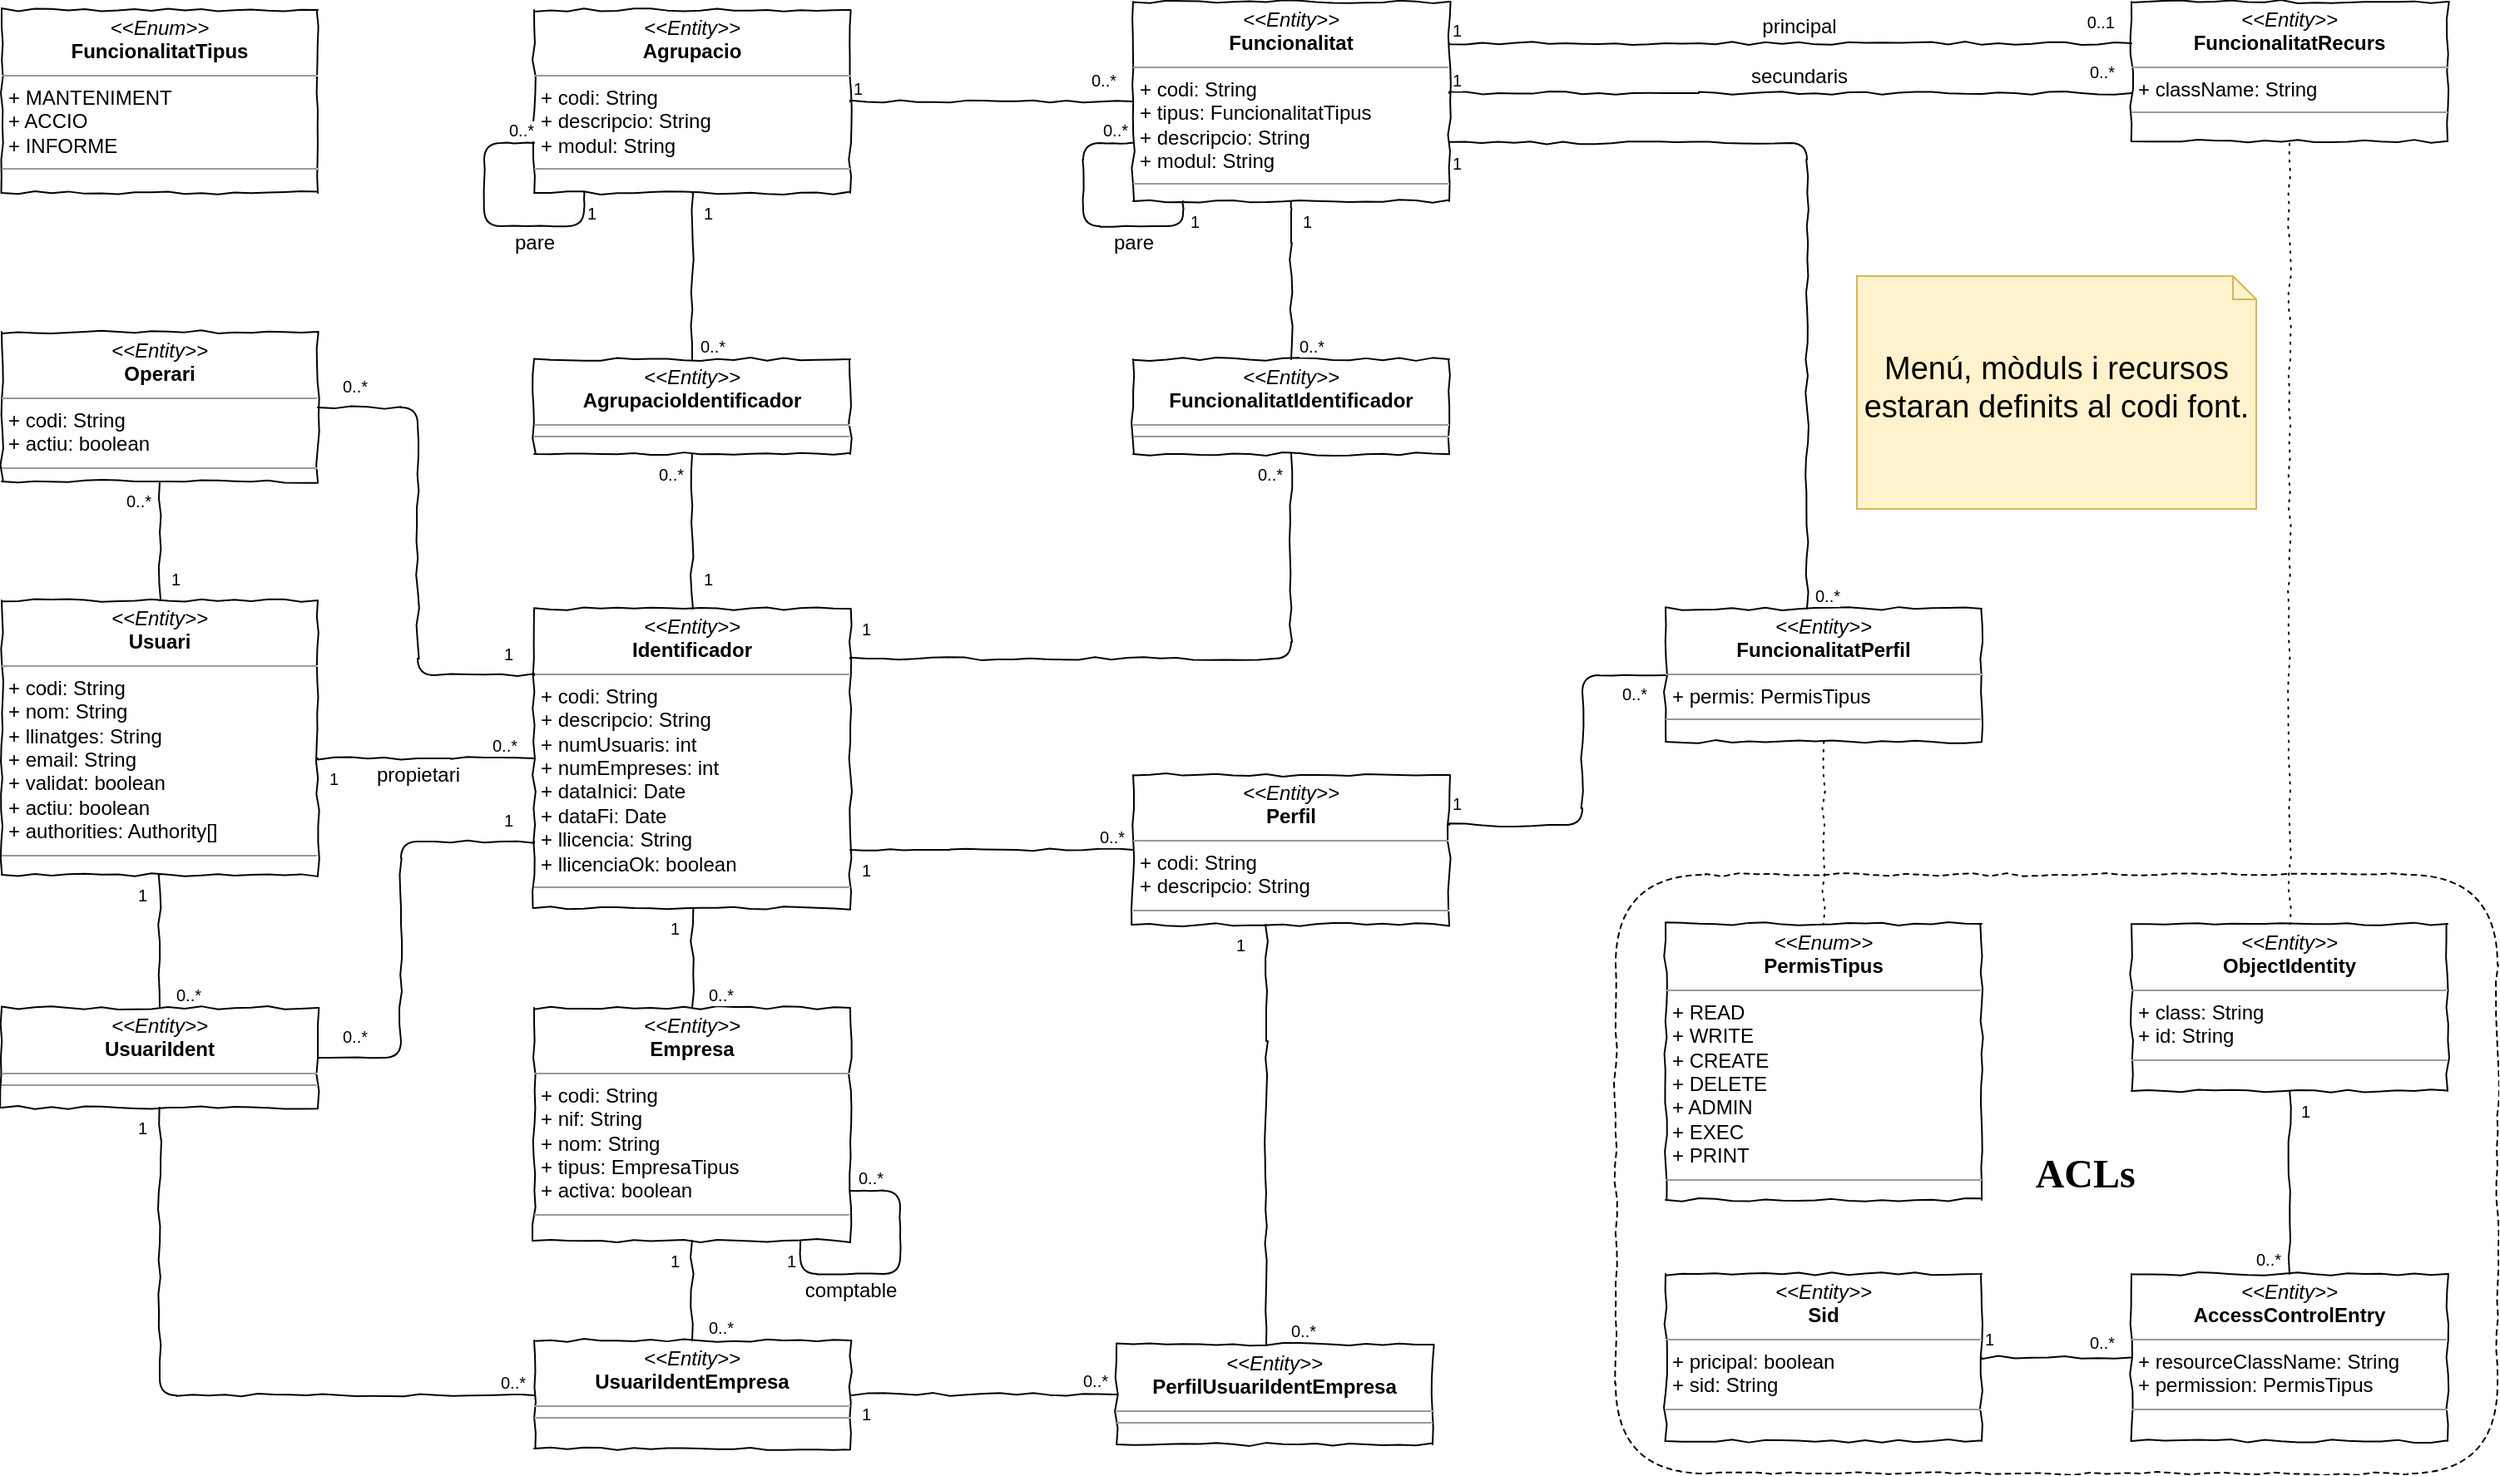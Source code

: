 <mxfile version="12.6.2" type="device"><diagram id="xfc7r5prW2ZypIw39x2U" name="Page-1"><mxGraphModel dx="2249" dy="781" grid="1" gridSize="10" guides="1" tooltips="1" connect="1" arrows="1" fold="1" page="1" pageScale="1" pageWidth="827" pageHeight="1169" math="0" shadow="0"><root><mxCell id="0"/><mxCell id="1" parent="0"/><mxCell id="cN6ganGI-qiVZVaM_tZB-83" value="&lt;div style=&quot;font-size: 24px&quot;&gt;&lt;font style=&quot;font-size: 24px&quot;&gt;&lt;b&gt;&lt;font style=&quot;font-size: 24px&quot; face=&quot;Verdana&quot;&gt;&amp;nbsp;&amp;nbsp;&amp;nbsp;&amp;nbsp;&amp;nbsp; ACLs&lt;/font&gt;&lt;/b&gt;&lt;/font&gt;&lt;/div&gt;" style="rounded=1;whiteSpace=wrap;html=1;comic=1;fillColor=none;dashed=1;rotation=0;" parent="1" vertex="1"><mxGeometry x="410" y="560" width="530" height="360" as="geometry"/></mxCell><mxCell id="cN6ganGI-qiVZVaM_tZB-6" value="&lt;p style=&quot;margin: 0px ; margin-top: 4px ; text-align: center&quot;&gt;&lt;i&gt;&amp;lt;&amp;lt;Entity&amp;gt;&amp;gt;&lt;/i&gt;&lt;br&gt;&lt;b&gt;ObjectIdentity&lt;/b&gt;&lt;/p&gt;&lt;hr size=&quot;1&quot;&gt;&lt;p style=&quot;margin: 0px ; margin-left: 4px&quot;&gt;+ class: String&lt;/p&gt;&lt;p style=&quot;margin: 0px ; margin-left: 4px&quot;&gt;+ id: String&lt;/p&gt;&lt;hr size=&quot;1&quot;&gt;" style="verticalAlign=top;align=left;overflow=fill;fontSize=12;fontFamily=Helvetica;html=1;comic=1;" parent="1" vertex="1"><mxGeometry x="720" y="589.5" width="190" height="100.5" as="geometry"/></mxCell><mxCell id="cN6ganGI-qiVZVaM_tZB-7" value="&lt;p style=&quot;margin: 0px ; margin-top: 4px ; text-align: center&quot;&gt;&lt;i&gt;&amp;lt;&amp;lt;Enum&amp;gt;&amp;gt;&lt;/i&gt;&lt;br&gt;&lt;b&gt;PermisTipus&lt;/b&gt;&lt;/p&gt;&lt;hr size=&quot;1&quot;&gt;&lt;p style=&quot;margin: 0px ; margin-left: 4px&quot;&gt;+ READ&lt;/p&gt;&lt;p style=&quot;margin: 0px ; margin-left: 4px&quot;&gt;+ WRITE&lt;/p&gt;&lt;p style=&quot;margin: 0px ; margin-left: 4px&quot;&gt;+ CREATE&lt;/p&gt;&lt;p style=&quot;margin: 0px ; margin-left: 4px&quot;&gt;+ DELETE&lt;/p&gt;&lt;p style=&quot;margin: 0px ; margin-left: 4px&quot;&gt;+ ADMIN&lt;br&gt;&lt;/p&gt;&lt;p style=&quot;margin: 0px ; margin-left: 4px&quot;&gt;+ EXEC&lt;/p&gt;&lt;p style=&quot;margin: 0px ; margin-left: 4px&quot;&gt;+ PRINT&lt;/p&gt;&lt;hr size=&quot;1&quot;&gt;" style="verticalAlign=top;align=left;overflow=fill;fontSize=12;fontFamily=Helvetica;html=1;comic=1;" parent="1" vertex="1"><mxGeometry x="440" y="589.5" width="190" height="166" as="geometry"/></mxCell><mxCell id="cN6ganGI-qiVZVaM_tZB-16" value="&lt;p style=&quot;margin: 0px ; margin-top: 4px ; text-align: center&quot;&gt;&lt;i&gt;&amp;lt;&amp;lt;Entity&amp;gt;&amp;gt;&lt;/i&gt;&lt;br&gt;&lt;b&gt;Perfil&lt;/b&gt;&lt;/p&gt;&lt;hr size=&quot;1&quot;&gt;&lt;p style=&quot;margin: 0px ; margin-left: 4px&quot;&gt;+ codi: String&lt;br&gt;+ descripcio: String&lt;/p&gt;&lt;hr size=&quot;1&quot;&gt;" style="verticalAlign=top;align=left;overflow=fill;fontSize=12;fontFamily=Helvetica;html=1;comic=1;" parent="1" vertex="1"><mxGeometry x="120" y="500" width="190" height="90" as="geometry"/></mxCell><mxCell id="cN6ganGI-qiVZVaM_tZB-17" value="&lt;p style=&quot;margin: 0px ; margin-top: 4px ; text-align: center&quot;&gt;&lt;i&gt;&amp;lt;&amp;lt;Entity&amp;gt;&amp;gt;&lt;/i&gt;&lt;br&gt;&lt;b&gt;Identificador&lt;br&gt;&lt;/b&gt;&lt;/p&gt;&lt;hr size=&quot;1&quot;&gt;&lt;p style=&quot;margin: 0px ; margin-left: 4px&quot;&gt;+ codi: String&lt;br&gt;+ descripcio: String&lt;/p&gt;&lt;p style=&quot;margin: 0px ; margin-left: 4px&quot;&gt;+ numUsuaris: int&lt;/p&gt;&lt;p style=&quot;margin: 0px ; margin-left: 4px&quot;&gt;+ numEmpreses: int&lt;/p&gt;&lt;p style=&quot;margin: 0px ; margin-left: 4px&quot;&gt;+ dataInici: Date&lt;/p&gt;&lt;p style=&quot;margin: 0px ; margin-left: 4px&quot;&gt;+ dataFi: Date&lt;/p&gt;&lt;p style=&quot;margin: 0px ; margin-left: 4px&quot;&gt;+ llicencia: String&lt;/p&gt;&lt;p style=&quot;margin: 0px ; margin-left: 4px&quot;&gt;+ llicenciaOk: boolean&lt;br&gt;&lt;/p&gt;&lt;hr size=&quot;1&quot;&gt;" style="verticalAlign=top;align=left;overflow=fill;fontSize=12;fontFamily=Helvetica;html=1;comic=1;" parent="1" vertex="1"><mxGeometry x="-240" y="400" width="190" height="180" as="geometry"/></mxCell><mxCell id="cN6ganGI-qiVZVaM_tZB-18" value="" style="endArrow=none;html=1;edgeStyle=orthogonalEdgeStyle;comic=1;" parent="1" source="cN6ganGI-qiVZVaM_tZB-17" target="cN6ganGI-qiVZVaM_tZB-16" edge="1"><mxGeometry relative="1" as="geometry"><mxPoint x="585" y="450" as="sourcePoint"/><mxPoint x="585" y="572" as="targetPoint"/><Array as="points"><mxPoint y="545"/><mxPoint y="545"/></Array></mxGeometry></mxCell><mxCell id="cN6ganGI-qiVZVaM_tZB-19" value="1" style="resizable=0;html=1;align=left;verticalAlign=bottom;labelBackgroundColor=#ffffff;fontSize=10;" parent="cN6ganGI-qiVZVaM_tZB-18" connectable="0" vertex="1"><mxGeometry x="-1" relative="1" as="geometry"><mxPoint x="5" y="20" as="offset"/></mxGeometry></mxCell><mxCell id="cN6ganGI-qiVZVaM_tZB-20" value="0..*" style="resizable=0;html=1;align=right;verticalAlign=bottom;labelBackgroundColor=#ffffff;fontSize=10;" parent="cN6ganGI-qiVZVaM_tZB-18" connectable="0" vertex="1"><mxGeometry x="1" relative="1" as="geometry"><mxPoint x="-5" as="offset"/></mxGeometry></mxCell><mxCell id="cN6ganGI-qiVZVaM_tZB-24" value="&lt;p style=&quot;margin: 0px ; margin-top: 4px ; text-align: center&quot;&gt;&lt;i&gt;&amp;lt;&amp;lt;Entity&amp;gt;&amp;gt;&lt;/i&gt;&lt;br&gt;&lt;b&gt;Usuari&lt;br&gt;&lt;/b&gt;&lt;/p&gt;&lt;hr size=&quot;1&quot;&gt;&lt;p style=&quot;margin: 0px ; margin-left: 4px&quot;&gt;+ codi: String&lt;/p&gt;&lt;p style=&quot;margin: 0px ; margin-left: 4px&quot;&gt;+ nom: String&lt;/p&gt;&lt;p style=&quot;margin: 0px ; margin-left: 4px&quot;&gt;+ llinatges: String&lt;/p&gt;&lt;p style=&quot;margin: 0px ; margin-left: 4px&quot;&gt;+ email: String&lt;/p&gt;&lt;p style=&quot;margin: 0px ; margin-left: 4px&quot;&gt;+ validat: boolean&lt;/p&gt;&lt;p style=&quot;margin: 0px ; margin-left: 4px&quot;&gt;+ actiu: boolean&lt;/p&gt;&lt;p style=&quot;margin: 0px ; margin-left: 4px&quot;&gt;+ authorities: Authority[]&lt;br&gt;&lt;/p&gt;&lt;hr size=&quot;1&quot;&gt;" style="verticalAlign=top;align=left;overflow=fill;fontSize=12;fontFamily=Helvetica;html=1;comic=1;" parent="1" vertex="1"><mxGeometry x="-560" y="395" width="190" height="165" as="geometry"/></mxCell><mxCell id="cN6ganGI-qiVZVaM_tZB-29" value="&lt;p style=&quot;margin: 0px ; margin-top: 4px ; text-align: center&quot;&gt;&lt;i&gt;&amp;lt;&amp;lt;Entity&amp;gt;&amp;gt;&lt;/i&gt;&lt;br&gt;&lt;b&gt;Empresa&lt;br&gt;&lt;/b&gt;&lt;/p&gt;&lt;hr size=&quot;1&quot;&gt;&lt;p style=&quot;margin: 0px ; margin-left: 4px&quot;&gt;+ codi: String&lt;br&gt;+ nif: String&lt;/p&gt;&lt;p style=&quot;margin: 0px ; margin-left: 4px&quot;&gt;+ nom: String&lt;/p&gt;&lt;p style=&quot;margin: 0px ; margin-left: 4px&quot;&gt;+ tipus: EmpresaTipus&lt;br&gt;&lt;/p&gt;&lt;p style=&quot;margin: 0px ; margin-left: 4px&quot;&gt;+ activa: boolean&lt;br&gt;&lt;/p&gt;&lt;hr size=&quot;1&quot;&gt;" style="verticalAlign=top;align=left;overflow=fill;fontSize=12;fontFamily=Helvetica;html=1;comic=1;" parent="1" vertex="1"><mxGeometry x="-240" y="640" width="190" height="140" as="geometry"/></mxCell><mxCell id="cN6ganGI-qiVZVaM_tZB-30" value="" style="endArrow=none;html=1;edgeStyle=orthogonalEdgeStyle;comic=1;" parent="1" source="cN6ganGI-qiVZVaM_tZB-17" target="cN6ganGI-qiVZVaM_tZB-29" edge="1"><mxGeometry relative="1" as="geometry"><mxPoint x="545" y="450" as="sourcePoint"/><mxPoint x="545" y="572" as="targetPoint"/></mxGeometry></mxCell><mxCell id="cN6ganGI-qiVZVaM_tZB-31" value="1" style="resizable=0;html=1;align=left;verticalAlign=bottom;labelBackgroundColor=#ffffff;fontSize=10;" parent="cN6ganGI-qiVZVaM_tZB-30" connectable="0" vertex="1"><mxGeometry x="-1" relative="1" as="geometry"><mxPoint x="-15" y="20" as="offset"/></mxGeometry></mxCell><mxCell id="cN6ganGI-qiVZVaM_tZB-32" value="0..*" style="resizable=0;html=1;align=right;verticalAlign=bottom;labelBackgroundColor=#ffffff;fontSize=10;" parent="cN6ganGI-qiVZVaM_tZB-30" connectable="0" vertex="1"><mxGeometry x="1" relative="1" as="geometry"><mxPoint x="25" as="offset"/></mxGeometry></mxCell><mxCell id="cN6ganGI-qiVZVaM_tZB-33" value="&lt;p style=&quot;margin: 0px ; margin-top: 4px ; text-align: center&quot;&gt;&lt;i&gt;&amp;lt;&amp;lt;Entity&amp;gt;&amp;gt;&lt;/i&gt;&lt;br&gt;&lt;b&gt;Usuari&lt;/b&gt;&lt;b&gt;&lt;b&gt;&lt;b&gt;Ident&lt;/b&gt;Empresa&lt;/b&gt;&lt;/b&gt;&lt;/p&gt;&lt;hr size=&quot;1&quot;&gt;&lt;hr size=&quot;1&quot;&gt;" style="verticalAlign=top;align=left;overflow=fill;fontSize=12;fontFamily=Helvetica;html=1;comic=1;" parent="1" vertex="1"><mxGeometry x="-240" y="840" width="190" height="65" as="geometry"/></mxCell><mxCell id="cN6ganGI-qiVZVaM_tZB-34" value="" style="endArrow=none;html=1;edgeStyle=orthogonalEdgeStyle;comic=1;" parent="1" source="cN6ganGI-qiVZVaM_tZB-24" target="cN6ganGI-qiVZVaM_tZB-53" edge="1"><mxGeometry relative="1" as="geometry"><mxPoint x="545" y="450" as="sourcePoint"/><mxPoint x="545" y="572" as="targetPoint"/><Array as="points"><mxPoint x="-480" y="410"/><mxPoint x="-480" y="410"/></Array></mxGeometry></mxCell><mxCell id="cN6ganGI-qiVZVaM_tZB-35" value="1" style="resizable=0;html=1;align=left;verticalAlign=bottom;labelBackgroundColor=#ffffff;fontSize=10;" parent="cN6ganGI-qiVZVaM_tZB-34" connectable="0" vertex="1"><mxGeometry x="-1" relative="1" as="geometry"><mxPoint x="-15" y="20" as="offset"/></mxGeometry></mxCell><mxCell id="cN6ganGI-qiVZVaM_tZB-36" value="0..*" style="resizable=0;html=1;align=right;verticalAlign=bottom;labelBackgroundColor=#ffffff;fontSize=10;" parent="cN6ganGI-qiVZVaM_tZB-34" connectable="0" vertex="1"><mxGeometry x="1" relative="1" as="geometry"><mxPoint x="25" as="offset"/></mxGeometry></mxCell><mxCell id="cN6ganGI-qiVZVaM_tZB-40" value="" style="endArrow=none;html=1;edgeStyle=orthogonalEdgeStyle;comic=1;" parent="1" source="cN6ganGI-qiVZVaM_tZB-16" target="oNeRrTfxQyP8RILjlZN--30" edge="1"><mxGeometry relative="1" as="geometry"><mxPoint x="130" y="975" as="sourcePoint"/><mxPoint x="545" y="640" as="targetPoint"/><Array as="points"><mxPoint x="390" y="530"/><mxPoint x="390" y="440"/></Array></mxGeometry></mxCell><mxCell id="cN6ganGI-qiVZVaM_tZB-41" value="1" style="resizable=0;html=1;align=left;verticalAlign=bottom;labelBackgroundColor=#ffffff;fontSize=10;" parent="cN6ganGI-qiVZVaM_tZB-40" connectable="0" vertex="1"><mxGeometry x="-1" relative="1" as="geometry"><mxPoint y="-5" as="offset"/></mxGeometry></mxCell><mxCell id="cN6ganGI-qiVZVaM_tZB-42" value="0..*" style="resizable=0;html=1;align=right;verticalAlign=bottom;labelBackgroundColor=#ffffff;fontSize=10;" parent="cN6ganGI-qiVZVaM_tZB-40" connectable="0" vertex="1"><mxGeometry x="1" relative="1" as="geometry"><mxPoint x="-10.5" y="19.5" as="offset"/></mxGeometry></mxCell><mxCell id="cN6ganGI-qiVZVaM_tZB-47" value="" style="endArrow=none;html=1;edgeStyle=orthogonalEdgeStyle;comic=1;" parent="1" source="cN6ganGI-qiVZVaM_tZB-16" target="cN6ganGI-qiVZVaM_tZB-81" edge="1"><mxGeometry relative="1" as="geometry"><mxPoint x="-95" y="820" as="sourcePoint"/><mxPoint x="215" y="840" as="targetPoint"/><Array as="points"><mxPoint x="200" y="650"/><mxPoint x="200" y="650"/></Array></mxGeometry></mxCell><mxCell id="cN6ganGI-qiVZVaM_tZB-48" value="1" style="resizable=0;html=1;align=left;verticalAlign=bottom;labelBackgroundColor=#ffffff;fontSize=10;" parent="cN6ganGI-qiVZVaM_tZB-47" connectable="0" vertex="1"><mxGeometry x="-1" relative="1" as="geometry"><mxPoint x="-20" y="20" as="offset"/></mxGeometry></mxCell><mxCell id="cN6ganGI-qiVZVaM_tZB-49" value="0..*" style="resizable=0;html=1;align=right;verticalAlign=bottom;labelBackgroundColor=#ffffff;fontSize=10;" parent="cN6ganGI-qiVZVaM_tZB-47" connectable="0" vertex="1"><mxGeometry x="1" relative="1" as="geometry"><mxPoint x="30" as="offset"/></mxGeometry></mxCell><mxCell id="cN6ganGI-qiVZVaM_tZB-53" value="&lt;p style=&quot;margin: 0px ; margin-top: 4px ; text-align: center&quot;&gt;&lt;i&gt;&amp;lt;&amp;lt;Entity&amp;gt;&amp;gt;&lt;/i&gt;&lt;br&gt;&lt;b&gt;Usuari&lt;/b&gt;&lt;b&gt;Ident&lt;/b&gt;&lt;/p&gt;&lt;hr size=&quot;1&quot;&gt;&lt;hr size=&quot;1&quot;&gt;" style="verticalAlign=top;align=left;overflow=fill;fontSize=12;fontFamily=Helvetica;html=1;comic=1;" parent="1" vertex="1"><mxGeometry x="-560" y="640" width="190" height="60" as="geometry"/></mxCell><mxCell id="cN6ganGI-qiVZVaM_tZB-54" value="" style="endArrow=none;html=1;edgeStyle=orthogonalEdgeStyle;comic=1;" parent="1" source="cN6ganGI-qiVZVaM_tZB-17" target="cN6ganGI-qiVZVaM_tZB-53" edge="1"><mxGeometry relative="1" as="geometry"><mxPoint x="-240" y="640" as="sourcePoint"/><mxPoint x="-300" y="590" as="targetPoint"/><Array as="points"><mxPoint x="-320" y="540"/><mxPoint x="-320" y="670"/></Array></mxGeometry></mxCell><mxCell id="cN6ganGI-qiVZVaM_tZB-55" value="1" style="resizable=0;html=1;align=left;verticalAlign=bottom;labelBackgroundColor=#ffffff;fontSize=10;" parent="cN6ganGI-qiVZVaM_tZB-54" connectable="0" vertex="1"><mxGeometry x="-1" relative="1" as="geometry"><mxPoint x="-20" y="-5" as="offset"/></mxGeometry></mxCell><mxCell id="cN6ganGI-qiVZVaM_tZB-56" value="0..*" style="resizable=0;html=1;align=right;verticalAlign=bottom;labelBackgroundColor=#ffffff;fontSize=10;" parent="cN6ganGI-qiVZVaM_tZB-54" connectable="0" vertex="1"><mxGeometry x="1" relative="1" as="geometry"><mxPoint x="30" y="-5" as="offset"/></mxGeometry></mxCell><mxCell id="cN6ganGI-qiVZVaM_tZB-57" value="" style="endArrow=none;html=1;edgeStyle=orthogonalEdgeStyle;comic=1;" parent="1" source="cN6ganGI-qiVZVaM_tZB-29" target="cN6ganGI-qiVZVaM_tZB-33" edge="1"><mxGeometry relative="1" as="geometry"><mxPoint x="-280" y="730" as="sourcePoint"/><mxPoint x="-445" y="510" as="targetPoint"/><Array as="points"/></mxGeometry></mxCell><mxCell id="cN6ganGI-qiVZVaM_tZB-58" value="1" style="resizable=0;html=1;align=left;verticalAlign=bottom;labelBackgroundColor=#ffffff;fontSize=10;" parent="cN6ganGI-qiVZVaM_tZB-57" connectable="0" vertex="1"><mxGeometry x="-1" relative="1" as="geometry"><mxPoint x="-15" y="20" as="offset"/></mxGeometry></mxCell><mxCell id="cN6ganGI-qiVZVaM_tZB-59" value="0..*" style="resizable=0;html=1;align=right;verticalAlign=bottom;labelBackgroundColor=#ffffff;fontSize=10;" parent="cN6ganGI-qiVZVaM_tZB-57" connectable="0" vertex="1"><mxGeometry x="1" relative="1" as="geometry"><mxPoint x="25" as="offset"/></mxGeometry></mxCell><mxCell id="cN6ganGI-qiVZVaM_tZB-60" value="" style="endArrow=none;html=1;edgeStyle=orthogonalEdgeStyle;comic=1;" parent="1" source="cN6ganGI-qiVZVaM_tZB-53" target="cN6ganGI-qiVZVaM_tZB-33" edge="1"><mxGeometry relative="1" as="geometry"><mxPoint x="-440" y="670" as="sourcePoint"/><mxPoint x="-390" y="860" as="targetPoint"/><Array as="points"><mxPoint x="-465" y="873"/></Array></mxGeometry></mxCell><mxCell id="cN6ganGI-qiVZVaM_tZB-61" value="1" style="resizable=0;html=1;align=left;verticalAlign=bottom;labelBackgroundColor=#ffffff;fontSize=10;" parent="cN6ganGI-qiVZVaM_tZB-60" connectable="0" vertex="1"><mxGeometry x="-1" relative="1" as="geometry"><mxPoint x="-15" y="20" as="offset"/></mxGeometry></mxCell><mxCell id="cN6ganGI-qiVZVaM_tZB-62" value="0..*" style="resizable=0;html=1;align=right;verticalAlign=bottom;labelBackgroundColor=#ffffff;fontSize=10;" parent="cN6ganGI-qiVZVaM_tZB-60" connectable="0" vertex="1"><mxGeometry x="1" relative="1" as="geometry"><mxPoint x="-5" as="offset"/></mxGeometry></mxCell><mxCell id="cN6ganGI-qiVZVaM_tZB-64" value="" style="endArrow=none;html=1;edgeStyle=orthogonalEdgeStyle;comic=1;" parent="1" source="cN6ganGI-qiVZVaM_tZB-24" target="cN6ganGI-qiVZVaM_tZB-17" edge="1"><mxGeometry relative="1" as="geometry"><mxPoint x="-260" y="280" as="sourcePoint"/><mxPoint x="130" y="435" as="targetPoint"/><Array as="points"><mxPoint x="-300" y="490"/><mxPoint x="-300" y="490"/></Array></mxGeometry></mxCell><mxCell id="cN6ganGI-qiVZVaM_tZB-65" value="1" style="resizable=0;html=1;align=left;verticalAlign=bottom;labelBackgroundColor=#ffffff;fontSize=10;" parent="cN6ganGI-qiVZVaM_tZB-64" connectable="0" vertex="1"><mxGeometry x="-1" relative="1" as="geometry"><mxPoint x="5" y="20" as="offset"/></mxGeometry></mxCell><mxCell id="cN6ganGI-qiVZVaM_tZB-66" value="0..*" style="resizable=0;html=1;align=right;verticalAlign=bottom;labelBackgroundColor=#ffffff;fontSize=10;" parent="cN6ganGI-qiVZVaM_tZB-64" connectable="0" vertex="1"><mxGeometry x="1" relative="1" as="geometry"><mxPoint x="-10" as="offset"/></mxGeometry></mxCell><mxCell id="p6KHbKkE1oothsraV2o--2" value="propietari" style="text;html=1;align=center;verticalAlign=middle;resizable=0;points=[];;labelBackgroundColor=#ffffff;" parent="cN6ganGI-qiVZVaM_tZB-64" vertex="1" connectable="0"><mxGeometry x="0.077" y="17" relative="1" as="geometry"><mxPoint x="-10" y="27" as="offset"/></mxGeometry></mxCell><mxCell id="cN6ganGI-qiVZVaM_tZB-81" value="&lt;p style=&quot;margin: 0px ; margin-top: 4px ; text-align: center&quot;&gt;&lt;i&gt;&amp;lt;&amp;lt;Entity&amp;gt;&amp;gt;&lt;/i&gt;&lt;br&gt;&lt;b&gt;Perfil&lt;/b&gt;&lt;b&gt;Usuari&lt;/b&gt;&lt;b&gt;&lt;b&gt;&lt;b&gt;Ident&lt;/b&gt;Empresa&lt;/b&gt;&lt;/b&gt;&lt;/p&gt;&lt;hr size=&quot;1&quot;&gt;&lt;hr size=&quot;1&quot;&gt;" style="verticalAlign=top;align=left;overflow=fill;fontSize=12;fontFamily=Helvetica;html=1;comic=1;" parent="1" vertex="1"><mxGeometry x="110" y="842.5" width="190" height="60" as="geometry"/></mxCell><mxCell id="cN6ganGI-qiVZVaM_tZB-85" value="" style="endArrow=none;html=1;edgeStyle=orthogonalEdgeStyle;comic=1;" parent="1" source="cN6ganGI-qiVZVaM_tZB-17" target="oNeRrTfxQyP8RILjlZN--4" edge="1"><mxGeometry relative="1" as="geometry"><mxPoint x="-50" y="340" as="sourcePoint"/><mxPoint x="-95" y="650" as="targetPoint"/></mxGeometry></mxCell><mxCell id="cN6ganGI-qiVZVaM_tZB-86" value="1" style="resizable=0;html=1;align=left;verticalAlign=bottom;labelBackgroundColor=#ffffff;fontSize=10;" parent="cN6ganGI-qiVZVaM_tZB-85" connectable="0" vertex="1"><mxGeometry x="-1" relative="1" as="geometry"><mxPoint x="5" y="-10" as="offset"/></mxGeometry></mxCell><mxCell id="cN6ganGI-qiVZVaM_tZB-87" value="0..*" style="resizable=0;html=1;align=right;verticalAlign=bottom;labelBackgroundColor=#ffffff;fontSize=10;" parent="cN6ganGI-qiVZVaM_tZB-85" connectable="0" vertex="1"><mxGeometry x="1" relative="1" as="geometry"><mxPoint x="-5" y="20" as="offset"/></mxGeometry></mxCell><mxCell id="p6KHbKkE1oothsraV2o--7" value="" style="endArrow=none;html=1;edgeStyle=orthogonalEdgeStyle;comic=1;" parent="1" source="cN6ganGI-qiVZVaM_tZB-33" target="cN6ganGI-qiVZVaM_tZB-81" edge="1"><mxGeometry relative="1" as="geometry"><mxPoint x="-40" y="900" as="sourcePoint"/><mxPoint x="450" y="900" as="targetPoint"/><Array as="points"/></mxGeometry></mxCell><mxCell id="p6KHbKkE1oothsraV2o--8" value="1" style="resizable=0;html=1;align=left;verticalAlign=bottom;labelBackgroundColor=#ffffff;fontSize=10;" parent="p6KHbKkE1oothsraV2o--7" connectable="0" vertex="1"><mxGeometry x="-1" relative="1" as="geometry"><mxPoint x="5" y="20" as="offset"/></mxGeometry></mxCell><mxCell id="p6KHbKkE1oothsraV2o--9" value="0..*" style="resizable=0;html=1;align=right;verticalAlign=bottom;labelBackgroundColor=#ffffff;fontSize=10;" parent="p6KHbKkE1oothsraV2o--7" connectable="0" vertex="1"><mxGeometry x="1" relative="1" as="geometry"><mxPoint x="-5" as="offset"/></mxGeometry></mxCell><mxCell id="oNeRrTfxQyP8RILjlZN--2" value="&lt;p style=&quot;margin: 0px ; margin-top: 4px ; text-align: center&quot;&gt;&lt;i&gt;&amp;lt;&amp;lt;Entity&amp;gt;&amp;gt;&lt;/i&gt;&lt;br&gt;&lt;b&gt;Funcionalitat&lt;/b&gt;&lt;/p&gt;&lt;hr size=&quot;1&quot;&gt;&lt;p style=&quot;margin: 0px ; margin-left: 4px&quot;&gt;+ codi: String&lt;/p&gt;&lt;p style=&quot;margin: 0px ; margin-left: 4px&quot;&gt;+ tipus: FuncionalitatTipus&lt;br&gt;&lt;/p&gt;&lt;p style=&quot;margin: 0px ; margin-left: 4px&quot;&gt;+ descripcio: String&lt;/p&gt;&lt;p style=&quot;margin: 0px ; margin-left: 4px&quot;&gt;+ modul: String&lt;br&gt;&lt;/p&gt;&lt;hr size=&quot;1&quot;&gt;" style="verticalAlign=top;align=left;overflow=fill;fontSize=12;fontFamily=Helvetica;html=1;comic=1;" parent="1" vertex="1"><mxGeometry x="120" y="35" width="190" height="120" as="geometry"/></mxCell><mxCell id="oNeRrTfxQyP8RILjlZN--3" value="&lt;p style=&quot;margin: 0px ; margin-top: 4px ; text-align: center&quot;&gt;&lt;i&gt;&amp;lt;&amp;lt;Entity&amp;gt;&amp;gt;&lt;/i&gt;&lt;br&gt;&lt;b&gt;Agrupacio&lt;/b&gt;&lt;/p&gt;&lt;hr size=&quot;1&quot;&gt;&lt;p style=&quot;margin: 0px ; margin-left: 4px&quot;&gt;+ codi: String&lt;br&gt;+ descripcio: String&lt;/p&gt;&lt;p style=&quot;margin: 0px ; margin-left: 4px&quot;&gt;+ modul: String&lt;br&gt;&lt;/p&gt;&lt;hr size=&quot;1&quot;&gt;" style="verticalAlign=top;align=left;overflow=fill;fontSize=12;fontFamily=Helvetica;html=1;comic=1;" parent="1" vertex="1"><mxGeometry x="-240" y="40" width="190" height="110" as="geometry"/></mxCell><mxCell id="oNeRrTfxQyP8RILjlZN--4" value="&lt;p style=&quot;margin: 0px ; margin-top: 4px ; text-align: center&quot;&gt;&lt;i&gt;&amp;lt;&amp;lt;Entity&amp;gt;&amp;gt;&lt;/i&gt;&lt;br&gt;&lt;b&gt;Agrupacio&lt;/b&gt;&lt;b&gt;&lt;b&gt;Identificador&lt;/b&gt;&lt;/b&gt;&lt;/p&gt;&lt;hr size=&quot;1&quot;&gt;&lt;hr size=&quot;1&quot;&gt;" style="verticalAlign=top;align=left;overflow=fill;fontSize=12;fontFamily=Helvetica;html=1;comic=1;" parent="1" vertex="1"><mxGeometry x="-240" y="250" width="190" height="57" as="geometry"/></mxCell><mxCell id="oNeRrTfxQyP8RILjlZN--5" value="" style="endArrow=none;html=1;edgeStyle=orthogonalEdgeStyle;comic=1;" parent="1" source="oNeRrTfxQyP8RILjlZN--3" target="oNeRrTfxQyP8RILjlZN--2" edge="1"><mxGeometry relative="1" as="geometry"><mxPoint x="620" y="145" as="sourcePoint"/><mxPoint x="790" y="145" as="targetPoint"/><Array as="points"/></mxGeometry></mxCell><mxCell id="oNeRrTfxQyP8RILjlZN--6" value="1" style="resizable=0;html=1;align=left;verticalAlign=bottom;labelBackgroundColor=#ffffff;fontSize=10;" parent="oNeRrTfxQyP8RILjlZN--5" connectable="0" vertex="1"><mxGeometry x="-1" relative="1" as="geometry"><mxPoint as="offset"/></mxGeometry></mxCell><mxCell id="oNeRrTfxQyP8RILjlZN--7" value="0..*" style="resizable=0;html=1;align=right;verticalAlign=bottom;labelBackgroundColor=#ffffff;fontSize=10;" parent="oNeRrTfxQyP8RILjlZN--5" connectable="0" vertex="1"><mxGeometry x="1" relative="1" as="geometry"><mxPoint x="-10" y="-5" as="offset"/></mxGeometry></mxCell><mxCell id="oNeRrTfxQyP8RILjlZN--10" value="" style="endArrow=none;html=1;edgeStyle=orthogonalEdgeStyle;comic=1;" parent="1" source="oNeRrTfxQyP8RILjlZN--3" target="oNeRrTfxQyP8RILjlZN--3" edge="1"><mxGeometry relative="1" as="geometry"><mxPoint x="510" y="90" as="sourcePoint"/><mxPoint x="560" y="170" as="targetPoint"/><Array as="points"><mxPoint x="-210" y="170"/><mxPoint x="-270" y="170"/><mxPoint x="-270" y="120"/></Array></mxGeometry></mxCell><mxCell id="oNeRrTfxQyP8RILjlZN--11" value="1" style="resizable=0;html=1;align=left;verticalAlign=bottom;labelBackgroundColor=#ffffff;fontSize=10;" parent="oNeRrTfxQyP8RILjlZN--10" connectable="0" vertex="1"><mxGeometry x="-1" relative="1" as="geometry"><mxPoint y="20" as="offset"/></mxGeometry></mxCell><mxCell id="oNeRrTfxQyP8RILjlZN--12" value="0..*" style="resizable=0;html=1;align=right;verticalAlign=bottom;labelBackgroundColor=#ffffff;fontSize=10;" parent="oNeRrTfxQyP8RILjlZN--10" connectable="0" vertex="1"><mxGeometry x="1" relative="1" as="geometry"><mxPoint as="offset"/></mxGeometry></mxCell><mxCell id="hnFYEMJ7QBoAo3AAeQvz-9" value="pare" style="text;html=1;align=center;verticalAlign=middle;resizable=0;points=[];labelBackgroundColor=#ffffff;" parent="oNeRrTfxQyP8RILjlZN--10" vertex="1" connectable="0"><mxGeometry x="-0.138" y="1" relative="1" as="geometry"><mxPoint x="19" y="9" as="offset"/></mxGeometry></mxCell><mxCell id="oNeRrTfxQyP8RILjlZN--13" value="&lt;p style=&quot;margin: 0px ; margin-top: 4px ; text-align: center&quot;&gt;&lt;i&gt;&amp;lt;&amp;lt;Entity&amp;gt;&amp;gt;&lt;/i&gt;&lt;br&gt;&lt;b&gt;Funcionalitat&lt;/b&gt;&lt;b&gt;&lt;b&gt;Identificador&lt;/b&gt;&lt;/b&gt;&lt;/p&gt;&lt;hr size=&quot;1&quot;&gt;&lt;hr size=&quot;1&quot;&gt;" style="verticalAlign=top;align=left;overflow=fill;fontSize=12;fontFamily=Helvetica;html=1;comic=1;" parent="1" vertex="1"><mxGeometry x="120" y="250" width="190" height="57" as="geometry"/></mxCell><mxCell id="oNeRrTfxQyP8RILjlZN--14" value="" style="endArrow=none;html=1;edgeStyle=orthogonalEdgeStyle;comic=1;entryX=0.5;entryY=0;entryDx=0;entryDy=0;" parent="1" source="oNeRrTfxQyP8RILjlZN--2" target="oNeRrTfxQyP8RILjlZN--13" edge="1"><mxGeometry relative="1" as="geometry"><mxPoint x="1420" y="610" as="sourcePoint"/><mxPoint x="1260" y="610" as="targetPoint"/><Array as="points"><mxPoint x="215" y="170"/><mxPoint x="215" y="170"/></Array></mxGeometry></mxCell><mxCell id="oNeRrTfxQyP8RILjlZN--15" value="1" style="resizable=0;html=1;align=left;verticalAlign=bottom;labelBackgroundColor=#ffffff;fontSize=10;" parent="oNeRrTfxQyP8RILjlZN--14" connectable="0" vertex="1"><mxGeometry x="-1" relative="1" as="geometry"><mxPoint x="5" y="20" as="offset"/></mxGeometry></mxCell><mxCell id="oNeRrTfxQyP8RILjlZN--16" value="0..*" style="resizable=0;html=1;align=right;verticalAlign=bottom;labelBackgroundColor=#ffffff;fontSize=10;" parent="oNeRrTfxQyP8RILjlZN--14" connectable="0" vertex="1"><mxGeometry x="1" relative="1" as="geometry"><mxPoint x="20" as="offset"/></mxGeometry></mxCell><mxCell id="oNeRrTfxQyP8RILjlZN--17" value="" style="endArrow=none;html=1;edgeStyle=orthogonalEdgeStyle;comic=1;" parent="1" source="oNeRrTfxQyP8RILjlZN--3" target="oNeRrTfxQyP8RILjlZN--4" edge="1"><mxGeometry relative="1" as="geometry"><mxPoint x="255" y="130" as="sourcePoint"/><mxPoint x="255" y="220" as="targetPoint"/><Array as="points"/></mxGeometry></mxCell><mxCell id="oNeRrTfxQyP8RILjlZN--18" value="1" style="resizable=0;html=1;align=left;verticalAlign=bottom;labelBackgroundColor=#ffffff;fontSize=10;" parent="oNeRrTfxQyP8RILjlZN--17" connectable="0" vertex="1"><mxGeometry x="-1" relative="1" as="geometry"><mxPoint x="5" y="20" as="offset"/></mxGeometry></mxCell><mxCell id="oNeRrTfxQyP8RILjlZN--19" value="0..*" style="resizable=0;html=1;align=right;verticalAlign=bottom;labelBackgroundColor=#ffffff;fontSize=10;" parent="oNeRrTfxQyP8RILjlZN--17" connectable="0" vertex="1"><mxGeometry x="1" relative="1" as="geometry"><mxPoint x="20" as="offset"/></mxGeometry></mxCell><mxCell id="oNeRrTfxQyP8RILjlZN--21" value="&lt;p style=&quot;margin: 0px ; margin-top: 4px ; text-align: center&quot;&gt;&lt;i&gt;&amp;lt;&amp;lt;Entity&amp;gt;&amp;gt;&lt;/i&gt;&lt;br&gt;&lt;b&gt;FuncionalitatRecurs&lt;/b&gt;&lt;/p&gt;&lt;hr size=&quot;1&quot;&gt;&lt;p style=&quot;margin: 0px ; margin-left: 4px&quot;&gt;+ className: String&lt;/p&gt;&lt;hr size=&quot;1&quot;&gt;" style="verticalAlign=top;align=left;overflow=fill;fontSize=12;fontFamily=Helvetica;html=1;comic=1;" parent="1" vertex="1"><mxGeometry x="720" y="35" width="190" height="83.96" as="geometry"/></mxCell><mxCell id="oNeRrTfxQyP8RILjlZN--24" value="" style="endArrow=none;html=1;edgeStyle=orthogonalEdgeStyle;comic=1;" parent="1" source="oNeRrTfxQyP8RILjlZN--2" target="oNeRrTfxQyP8RILjlZN--21" edge="1"><mxGeometry relative="1" as="geometry"><mxPoint x="1350" y="650" as="sourcePoint"/><mxPoint x="1070" y="605" as="targetPoint"/><Array as="points"><mxPoint x="450" y="90"/><mxPoint x="450" y="90"/></Array></mxGeometry></mxCell><mxCell id="oNeRrTfxQyP8RILjlZN--25" value="1" style="resizable=0;html=1;align=left;verticalAlign=bottom;labelBackgroundColor=#ffffff;fontSize=10;" parent="oNeRrTfxQyP8RILjlZN--24" connectable="0" vertex="1"><mxGeometry x="-1" relative="1" as="geometry"><mxPoint as="offset"/></mxGeometry></mxCell><mxCell id="oNeRrTfxQyP8RILjlZN--26" value="0..*" style="resizable=0;html=1;align=right;verticalAlign=bottom;labelBackgroundColor=#ffffff;fontSize=10;" parent="oNeRrTfxQyP8RILjlZN--24" connectable="0" vertex="1"><mxGeometry x="1" relative="1" as="geometry"><mxPoint x="-10" y="-5" as="offset"/></mxGeometry></mxCell><mxCell id="hnFYEMJ7QBoAo3AAeQvz-26" value="secundaris" style="text;html=1;align=center;verticalAlign=middle;resizable=0;points=[];labelBackgroundColor=#ffffff;" parent="oNeRrTfxQyP8RILjlZN--24" vertex="1" connectable="0"><mxGeometry x="0.249" y="1" relative="1" as="geometry"><mxPoint x="-46" y="-9" as="offset"/></mxGeometry></mxCell><mxCell id="oNeRrTfxQyP8RILjlZN--27" value="" style="endArrow=none;html=1;edgeStyle=orthogonalEdgeStyle;comic=1;dashed=1;dashPattern=1 4;" parent="1" source="cN6ganGI-qiVZVaM_tZB-6" target="oNeRrTfxQyP8RILjlZN--21" edge="1"><mxGeometry relative="1" as="geometry"><mxPoint x="1760" y="1644" as="sourcePoint"/><mxPoint x="1590" y="1644" as="targetPoint"/><Array as="points"/></mxGeometry></mxCell><mxCell id="oNeRrTfxQyP8RILjlZN--30" value="&lt;p style=&quot;margin: 0px ; margin-top: 4px ; text-align: center&quot;&gt;&lt;i&gt;&amp;lt;&amp;lt;Entity&amp;gt;&amp;gt;&lt;/i&gt;&lt;br&gt;&lt;b&gt;FuncionalitatPerfil&lt;/b&gt;&lt;/p&gt;&lt;hr size=&quot;1&quot;&gt;&lt;p style=&quot;margin: 0px ; margin-left: 4px&quot;&gt;+ permis: PermisTipus&lt;/p&gt;&lt;hr size=&quot;1&quot;&gt;" style="verticalAlign=top;align=left;overflow=fill;fontSize=12;fontFamily=Helvetica;html=1;comic=1;" parent="1" vertex="1"><mxGeometry x="440" y="400" width="190" height="80" as="geometry"/></mxCell><mxCell id="oNeRrTfxQyP8RILjlZN--31" value="" style="endArrow=none;html=1;edgeStyle=orthogonalEdgeStyle;comic=1;" parent="1" source="oNeRrTfxQyP8RILjlZN--2" target="oNeRrTfxQyP8RILjlZN--30" edge="1"><mxGeometry relative="1" as="geometry"><mxPoint x="320" y="555" as="sourcePoint"/><mxPoint x="440" y="555" as="targetPoint"/><Array as="points"><mxPoint x="525" y="120"/></Array></mxGeometry></mxCell><mxCell id="oNeRrTfxQyP8RILjlZN--32" value="1" style="resizable=0;html=1;align=left;verticalAlign=bottom;labelBackgroundColor=#ffffff;fontSize=10;" parent="oNeRrTfxQyP8RILjlZN--31" connectable="0" vertex="1"><mxGeometry x="-1" relative="1" as="geometry"><mxPoint y="20" as="offset"/></mxGeometry></mxCell><mxCell id="oNeRrTfxQyP8RILjlZN--33" value="0..*" style="resizable=0;html=1;align=right;verticalAlign=bottom;labelBackgroundColor=#ffffff;fontSize=10;" parent="oNeRrTfxQyP8RILjlZN--31" connectable="0" vertex="1"><mxGeometry x="1" relative="1" as="geometry"><mxPoint x="20" as="offset"/></mxGeometry></mxCell><mxCell id="oNeRrTfxQyP8RILjlZN--34" value="" style="endArrow=none;html=1;edgeStyle=orthogonalEdgeStyle;comic=1;" parent="1" source="cN6ganGI-qiVZVaM_tZB-17" target="oNeRrTfxQyP8RILjlZN--13" edge="1"><mxGeometry relative="1" as="geometry"><mxPoint x="-135" y="410" as="sourcePoint"/><mxPoint x="-135" y="317" as="targetPoint"/><Array as="points"><mxPoint x="215" y="430"/></Array></mxGeometry></mxCell><mxCell id="oNeRrTfxQyP8RILjlZN--35" value="1" style="resizable=0;html=1;align=left;verticalAlign=bottom;labelBackgroundColor=#ffffff;fontSize=10;" parent="oNeRrTfxQyP8RILjlZN--34" connectable="0" vertex="1"><mxGeometry x="-1" relative="1" as="geometry"><mxPoint x="5" y="-10" as="offset"/></mxGeometry></mxCell><mxCell id="oNeRrTfxQyP8RILjlZN--36" value="0..*" style="resizable=0;html=1;align=right;verticalAlign=bottom;labelBackgroundColor=#ffffff;fontSize=10;" parent="oNeRrTfxQyP8RILjlZN--34" connectable="0" vertex="1"><mxGeometry x="1" relative="1" as="geometry"><mxPoint x="-5" y="20" as="offset"/></mxGeometry></mxCell><mxCell id="cN6ganGI-qiVZVaM_tZB-10" value="" style="endArrow=none;html=1;edgeStyle=orthogonalEdgeStyle;comic=1;dashed=1;dashPattern=1 4;" parent="1" source="oNeRrTfxQyP8RILjlZN--30" target="cN6ganGI-qiVZVaM_tZB-7" edge="1"><mxGeometry relative="1" as="geometry"><mxPoint x="535" y="350" as="sourcePoint"/><mxPoint x="225" y="675" as="targetPoint"/><Array as="points"/></mxGeometry></mxCell><mxCell id="oNeRrTfxQyP8RILjlZN--37" value="" style="endArrow=none;html=1;edgeStyle=orthogonalEdgeStyle;comic=1;" parent="1" source="oNeRrTfxQyP8RILjlZN--2" target="oNeRrTfxQyP8RILjlZN--2" edge="1"><mxGeometry relative="1" as="geometry"><mxPoint x="-200" y="160" as="sourcePoint"/><mxPoint x="-230" y="130" as="targetPoint"/><Array as="points"><mxPoint x="90" y="120"/><mxPoint x="90" y="170"/><mxPoint x="150" y="170"/></Array></mxGeometry></mxCell><mxCell id="oNeRrTfxQyP8RILjlZN--38" value="0..*" style="resizable=0;html=1;align=left;verticalAlign=bottom;labelBackgroundColor=#ffffff;fontSize=10;" parent="oNeRrTfxQyP8RILjlZN--37" connectable="0" vertex="1"><mxGeometry x="-1" relative="1" as="geometry"><mxPoint x="-20" as="offset"/></mxGeometry></mxCell><mxCell id="oNeRrTfxQyP8RILjlZN--39" value="1" style="resizable=0;html=1;align=right;verticalAlign=bottom;labelBackgroundColor=#ffffff;fontSize=10;" parent="oNeRrTfxQyP8RILjlZN--37" connectable="0" vertex="1"><mxGeometry x="1" relative="1" as="geometry"><mxPoint x="10" y="20" as="offset"/></mxGeometry></mxCell><mxCell id="hnFYEMJ7QBoAo3AAeQvz-10" value="pare" style="text;html=1;align=center;verticalAlign=middle;resizable=0;points=[];labelBackgroundColor=#ffffff;" parent="oNeRrTfxQyP8RILjlZN--37" vertex="1" connectable="0"><mxGeometry x="0.091" y="2" relative="1" as="geometry"><mxPoint x="25" y="12" as="offset"/></mxGeometry></mxCell><mxCell id="oNeRrTfxQyP8RILjlZN--41" value="&lt;font style=&quot;font-size: 19px&quot;&gt;Menú, mòduls i recursos estaran definits al codi font.&lt;/font&gt;" style="shape=note;whiteSpace=wrap;html=1;size=14;verticalAlign=middle;align=center;spacingTop=-6;fillColor=#fff2cc;strokeColor=#d6b656;" parent="1" vertex="1"><mxGeometry x="555" y="200" width="240" height="140" as="geometry"/></mxCell><mxCell id="hnFYEMJ7QBoAo3AAeQvz-3" value="&lt;p style=&quot;margin: 0px ; margin-top: 4px ; text-align: center&quot;&gt;&lt;i&gt;&amp;lt;&amp;lt;Enum&amp;gt;&amp;gt;&lt;/i&gt;&lt;br&gt;&lt;b&gt;FuncionalitatTipus&lt;/b&gt;&lt;/p&gt;&lt;hr size=&quot;1&quot;&gt;&lt;p style=&quot;margin: 0px ; margin-left: 4px&quot;&gt;+ MANTENIMENT&lt;/p&gt;&lt;p style=&quot;margin: 0px ; margin-left: 4px&quot;&gt;+ ACCIO&lt;/p&gt;&lt;p style=&quot;margin: 0px ; margin-left: 4px&quot;&gt;+ INFORME&lt;br&gt;&lt;/p&gt;&lt;hr size=&quot;1&quot;&gt;" style="verticalAlign=top;align=left;overflow=fill;fontSize=12;fontFamily=Helvetica;html=1;comic=1;" parent="1" vertex="1"><mxGeometry x="-560" y="40.0" width="190" height="110" as="geometry"/></mxCell><mxCell id="hnFYEMJ7QBoAo3AAeQvz-11" value="&lt;p style=&quot;margin: 0px ; margin-top: 4px ; text-align: center&quot;&gt;&lt;i&gt;&amp;lt;&amp;lt;Entity&amp;gt;&amp;gt;&lt;/i&gt;&lt;br&gt;&lt;b&gt;Sid&lt;/b&gt;&lt;/p&gt;&lt;hr size=&quot;1&quot;&gt;&lt;p style=&quot;margin: 0px ; margin-left: 4px&quot;&gt;+ pricipal: boolean&lt;/p&gt;&lt;p style=&quot;margin: 0px ; margin-left: 4px&quot;&gt;+ sid: String&lt;/p&gt;&lt;hr size=&quot;1&quot;&gt;" style="verticalAlign=top;align=left;overflow=fill;fontSize=12;fontFamily=Helvetica;html=1;comic=1;" parent="1" vertex="1"><mxGeometry x="440" y="800" width="190" height="100.5" as="geometry"/></mxCell><mxCell id="hnFYEMJ7QBoAo3AAeQvz-12" value="&lt;p style=&quot;margin: 0px ; margin-top: 4px ; text-align: center&quot;&gt;&lt;i&gt;&amp;lt;&amp;lt;Entity&amp;gt;&amp;gt;&lt;/i&gt;&lt;br&gt;&lt;b&gt;AccessControlEntry&lt;/b&gt;&lt;/p&gt;&lt;hr size=&quot;1&quot;&gt;&lt;p style=&quot;margin: 0px ; margin-left: 4px&quot;&gt;+ resourceClassName: String&lt;/p&gt;&lt;p style=&quot;margin: 0px ; margin-left: 4px&quot;&gt;+ permission: PermisTipus&lt;/p&gt;&lt;hr size=&quot;1&quot;&gt;" style="verticalAlign=top;align=left;overflow=fill;fontSize=12;fontFamily=Helvetica;html=1;comic=1;" parent="1" vertex="1"><mxGeometry x="720" y="800" width="190" height="100.5" as="geometry"/></mxCell><mxCell id="hnFYEMJ7QBoAo3AAeQvz-13" value="" style="endArrow=none;html=1;edgeStyle=orthogonalEdgeStyle;comic=1;" parent="1" source="cN6ganGI-qiVZVaM_tZB-6" target="hnFYEMJ7QBoAo3AAeQvz-12" edge="1"><mxGeometry relative="1" as="geometry"><mxPoint x="730" y="650" as="sourcePoint"/><mxPoint x="640" y="683" as="targetPoint"/></mxGeometry></mxCell><mxCell id="hnFYEMJ7QBoAo3AAeQvz-14" value="1" style="resizable=0;html=1;align=left;verticalAlign=bottom;labelBackgroundColor=#ffffff;fontSize=10;" parent="hnFYEMJ7QBoAo3AAeQvz-13" connectable="0" vertex="1"><mxGeometry x="-1" relative="1" as="geometry"><mxPoint x="5" y="20" as="offset"/></mxGeometry></mxCell><mxCell id="hnFYEMJ7QBoAo3AAeQvz-15" value="0..*" style="resizable=0;html=1;align=right;verticalAlign=bottom;labelBackgroundColor=#ffffff;fontSize=10;" parent="hnFYEMJ7QBoAo3AAeQvz-13" connectable="0" vertex="1"><mxGeometry x="1" relative="1" as="geometry"><mxPoint x="-5" y="-0.5" as="offset"/></mxGeometry></mxCell><mxCell id="hnFYEMJ7QBoAo3AAeQvz-16" value="" style="endArrow=none;html=1;edgeStyle=orthogonalEdgeStyle;comic=1;" parent="1" source="hnFYEMJ7QBoAo3AAeQvz-11" target="hnFYEMJ7QBoAo3AAeQvz-12" edge="1"><mxGeometry relative="1" as="geometry"><mxPoint x="730" y="650" as="sourcePoint"/><mxPoint x="640" y="683" as="targetPoint"/></mxGeometry></mxCell><mxCell id="hnFYEMJ7QBoAo3AAeQvz-17" value="1" style="resizable=0;html=1;align=left;verticalAlign=bottom;labelBackgroundColor=#ffffff;fontSize=10;" parent="hnFYEMJ7QBoAo3AAeQvz-16" connectable="0" vertex="1"><mxGeometry x="-1" relative="1" as="geometry"><mxPoint y="-2.5" as="offset"/></mxGeometry></mxCell><mxCell id="hnFYEMJ7QBoAo3AAeQvz-18" value="0..*" style="resizable=0;html=1;align=right;verticalAlign=bottom;labelBackgroundColor=#ffffff;fontSize=10;" parent="hnFYEMJ7QBoAo3AAeQvz-16" connectable="0" vertex="1"><mxGeometry x="1" relative="1" as="geometry"><mxPoint x="-10" y="-0.5" as="offset"/></mxGeometry></mxCell><mxCell id="hnFYEMJ7QBoAo3AAeQvz-19" value="" style="endArrow=none;html=1;edgeStyle=orthogonalEdgeStyle;comic=1;" parent="1" edge="1"><mxGeometry relative="1" as="geometry"><mxPoint x="310" y="60" as="sourcePoint"/><mxPoint x="720" y="60" as="targetPoint"/><Array as="points"/></mxGeometry></mxCell><mxCell id="hnFYEMJ7QBoAo3AAeQvz-20" value="1" style="resizable=0;html=1;align=left;verticalAlign=bottom;labelBackgroundColor=#ffffff;fontSize=10;" parent="hnFYEMJ7QBoAo3AAeQvz-19" connectable="0" vertex="1"><mxGeometry x="-1" relative="1" as="geometry"><mxPoint as="offset"/></mxGeometry></mxCell><mxCell id="hnFYEMJ7QBoAo3AAeQvz-21" value="0..1" style="resizable=0;html=1;align=right;verticalAlign=bottom;labelBackgroundColor=#ffffff;fontSize=10;" parent="hnFYEMJ7QBoAo3AAeQvz-19" connectable="0" vertex="1"><mxGeometry x="1" relative="1" as="geometry"><mxPoint x="-10" y="-5" as="offset"/></mxGeometry></mxCell><mxCell id="hnFYEMJ7QBoAo3AAeQvz-23" value="principal" style="text;html=1;align=center;verticalAlign=middle;resizable=0;points=[];labelBackgroundColor=#ffffff;" parent="hnFYEMJ7QBoAo3AAeQvz-19" vertex="1" connectable="0"><mxGeometry x="-0.107" y="1" relative="1" as="geometry"><mxPoint x="27" y="-9" as="offset"/></mxGeometry></mxCell><mxCell id="SdTJR83K-WOFl_y4SxP4-1" value="" style="endArrow=none;html=1;edgeStyle=orthogonalEdgeStyle;comic=1;" edge="1" parent="1" source="cN6ganGI-qiVZVaM_tZB-29" target="cN6ganGI-qiVZVaM_tZB-29"><mxGeometry relative="1" as="geometry"><mxPoint x="-80" y="810" as="sourcePoint"/><mxPoint x="160" y="165" as="targetPoint"/><Array as="points"><mxPoint x="-80" y="800"/><mxPoint x="-20" y="800"/><mxPoint x="-20" y="750"/></Array></mxGeometry></mxCell><mxCell id="SdTJR83K-WOFl_y4SxP4-2" value="1" style="resizable=0;html=1;align=left;verticalAlign=bottom;labelBackgroundColor=#ffffff;fontSize=10;" connectable="0" vertex="1" parent="SdTJR83K-WOFl_y4SxP4-1"><mxGeometry x="-1" relative="1" as="geometry"><mxPoint x="-10" y="20" as="offset"/></mxGeometry></mxCell><mxCell id="SdTJR83K-WOFl_y4SxP4-3" value="0..*" style="resizable=0;html=1;align=right;verticalAlign=bottom;labelBackgroundColor=#ffffff;fontSize=10;" connectable="0" vertex="1" parent="SdTJR83K-WOFl_y4SxP4-1"><mxGeometry x="1" relative="1" as="geometry"><mxPoint x="20" as="offset"/></mxGeometry></mxCell><mxCell id="SdTJR83K-WOFl_y4SxP4-4" value="comptable" style="text;html=1;align=center;verticalAlign=middle;resizable=0;points=[];labelBackgroundColor=#ffffff;" vertex="1" connectable="0" parent="SdTJR83K-WOFl_y4SxP4-1"><mxGeometry x="0.091" y="2" relative="1" as="geometry"><mxPoint x="-28" y="17" as="offset"/></mxGeometry></mxCell><mxCell id="SdTJR83K-WOFl_y4SxP4-6" value="&lt;p style=&quot;margin: 0px ; margin-top: 4px ; text-align: center&quot;&gt;&lt;i&gt;&amp;lt;&amp;lt;Entity&amp;gt;&amp;gt;&lt;/i&gt;&lt;br&gt;&lt;b&gt;Operari&lt;/b&gt;&lt;/p&gt;&lt;hr size=&quot;1&quot;&gt;&lt;p style=&quot;margin: 0px ; margin-left: 4px&quot;&gt;+ codi: String&lt;br&gt;+ actiu: boolean&lt;/p&gt;&lt;hr size=&quot;1&quot;&gt;" style="verticalAlign=top;align=left;overflow=fill;fontSize=12;fontFamily=Helvetica;html=1;comic=1;" vertex="1" parent="1"><mxGeometry x="-560" y="233.5" width="190" height="90" as="geometry"/></mxCell><mxCell id="SdTJR83K-WOFl_y4SxP4-7" value="" style="endArrow=none;html=1;edgeStyle=orthogonalEdgeStyle;comic=1;" edge="1" parent="1" source="cN6ganGI-qiVZVaM_tZB-17" target="SdTJR83K-WOFl_y4SxP4-6"><mxGeometry relative="1" as="geometry"><mxPoint x="-230" y="520" as="sourcePoint"/><mxPoint x="-360" y="680" as="targetPoint"/><Array as="points"><mxPoint x="-310" y="440"/><mxPoint x="-310" y="279"/></Array></mxGeometry></mxCell><mxCell id="SdTJR83K-WOFl_y4SxP4-8" value="1" style="resizable=0;html=1;align=left;verticalAlign=bottom;labelBackgroundColor=#ffffff;fontSize=10;" connectable="0" vertex="1" parent="SdTJR83K-WOFl_y4SxP4-7"><mxGeometry x="-1" relative="1" as="geometry"><mxPoint x="-20" y="-5" as="offset"/></mxGeometry></mxCell><mxCell id="SdTJR83K-WOFl_y4SxP4-9" value="0..*" style="resizable=0;html=1;align=right;verticalAlign=bottom;labelBackgroundColor=#ffffff;fontSize=10;" connectable="0" vertex="1" parent="SdTJR83K-WOFl_y4SxP4-7"><mxGeometry x="1" relative="1" as="geometry"><mxPoint x="30" y="-5" as="offset"/></mxGeometry></mxCell><mxCell id="SdTJR83K-WOFl_y4SxP4-10" value="" style="endArrow=none;html=1;edgeStyle=orthogonalEdgeStyle;comic=1;" edge="1" parent="1" source="cN6ganGI-qiVZVaM_tZB-24" target="SdTJR83K-WOFl_y4SxP4-6"><mxGeometry relative="1" as="geometry"><mxPoint x="-455" y="555" as="sourcePoint"/><mxPoint x="-455" y="650" as="targetPoint"/><Array as="points"><mxPoint x="-455" y="420"/><mxPoint x="-455" y="420"/></Array></mxGeometry></mxCell><mxCell id="SdTJR83K-WOFl_y4SxP4-11" value="1" style="resizable=0;html=1;align=left;verticalAlign=bottom;labelBackgroundColor=#ffffff;fontSize=10;" connectable="0" vertex="1" parent="SdTJR83K-WOFl_y4SxP4-10"><mxGeometry x="-1" relative="1" as="geometry"><mxPoint x="5" y="-5" as="offset"/></mxGeometry></mxCell><mxCell id="SdTJR83K-WOFl_y4SxP4-12" value="0..*" style="resizable=0;html=1;align=right;verticalAlign=bottom;labelBackgroundColor=#ffffff;fontSize=10;" connectable="0" vertex="1" parent="SdTJR83K-WOFl_y4SxP4-10"><mxGeometry x="1" relative="1" as="geometry"><mxPoint x="-5" y="20" as="offset"/></mxGeometry></mxCell></root></mxGraphModel></diagram></mxfile>